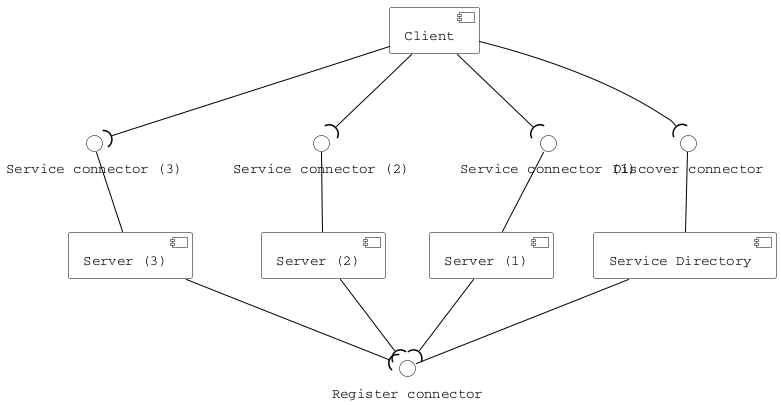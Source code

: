 @startuml

skinparam component {
    FontName Courier
    ArrowColor black
    BorderColor black
    BackgroundColor white
}

skinparam interface {
    FontName Courier
    BorderColor black
    BackgroundColor white
}

[Client] as c
[Service Directory] as sd
[Server (1)] as s1
[Server (2)] as s2
[Server (3)] as s3

() "Register connector" as rc
() "Discover connector" as dc
() "Service connector (1)" as sc1
() "Service connector (2)" as sc2
() "Service connector (3)" as sc3

sd -down- rc
sd -left- dc
s1 -up- sc1
s2 -up- sc2
s3 -up- sc3

s1 --( rc
s2 --( rc
s3 --( rc
c --( dc
c --( sc1
c --( sc2
c --( sc3

@enduml